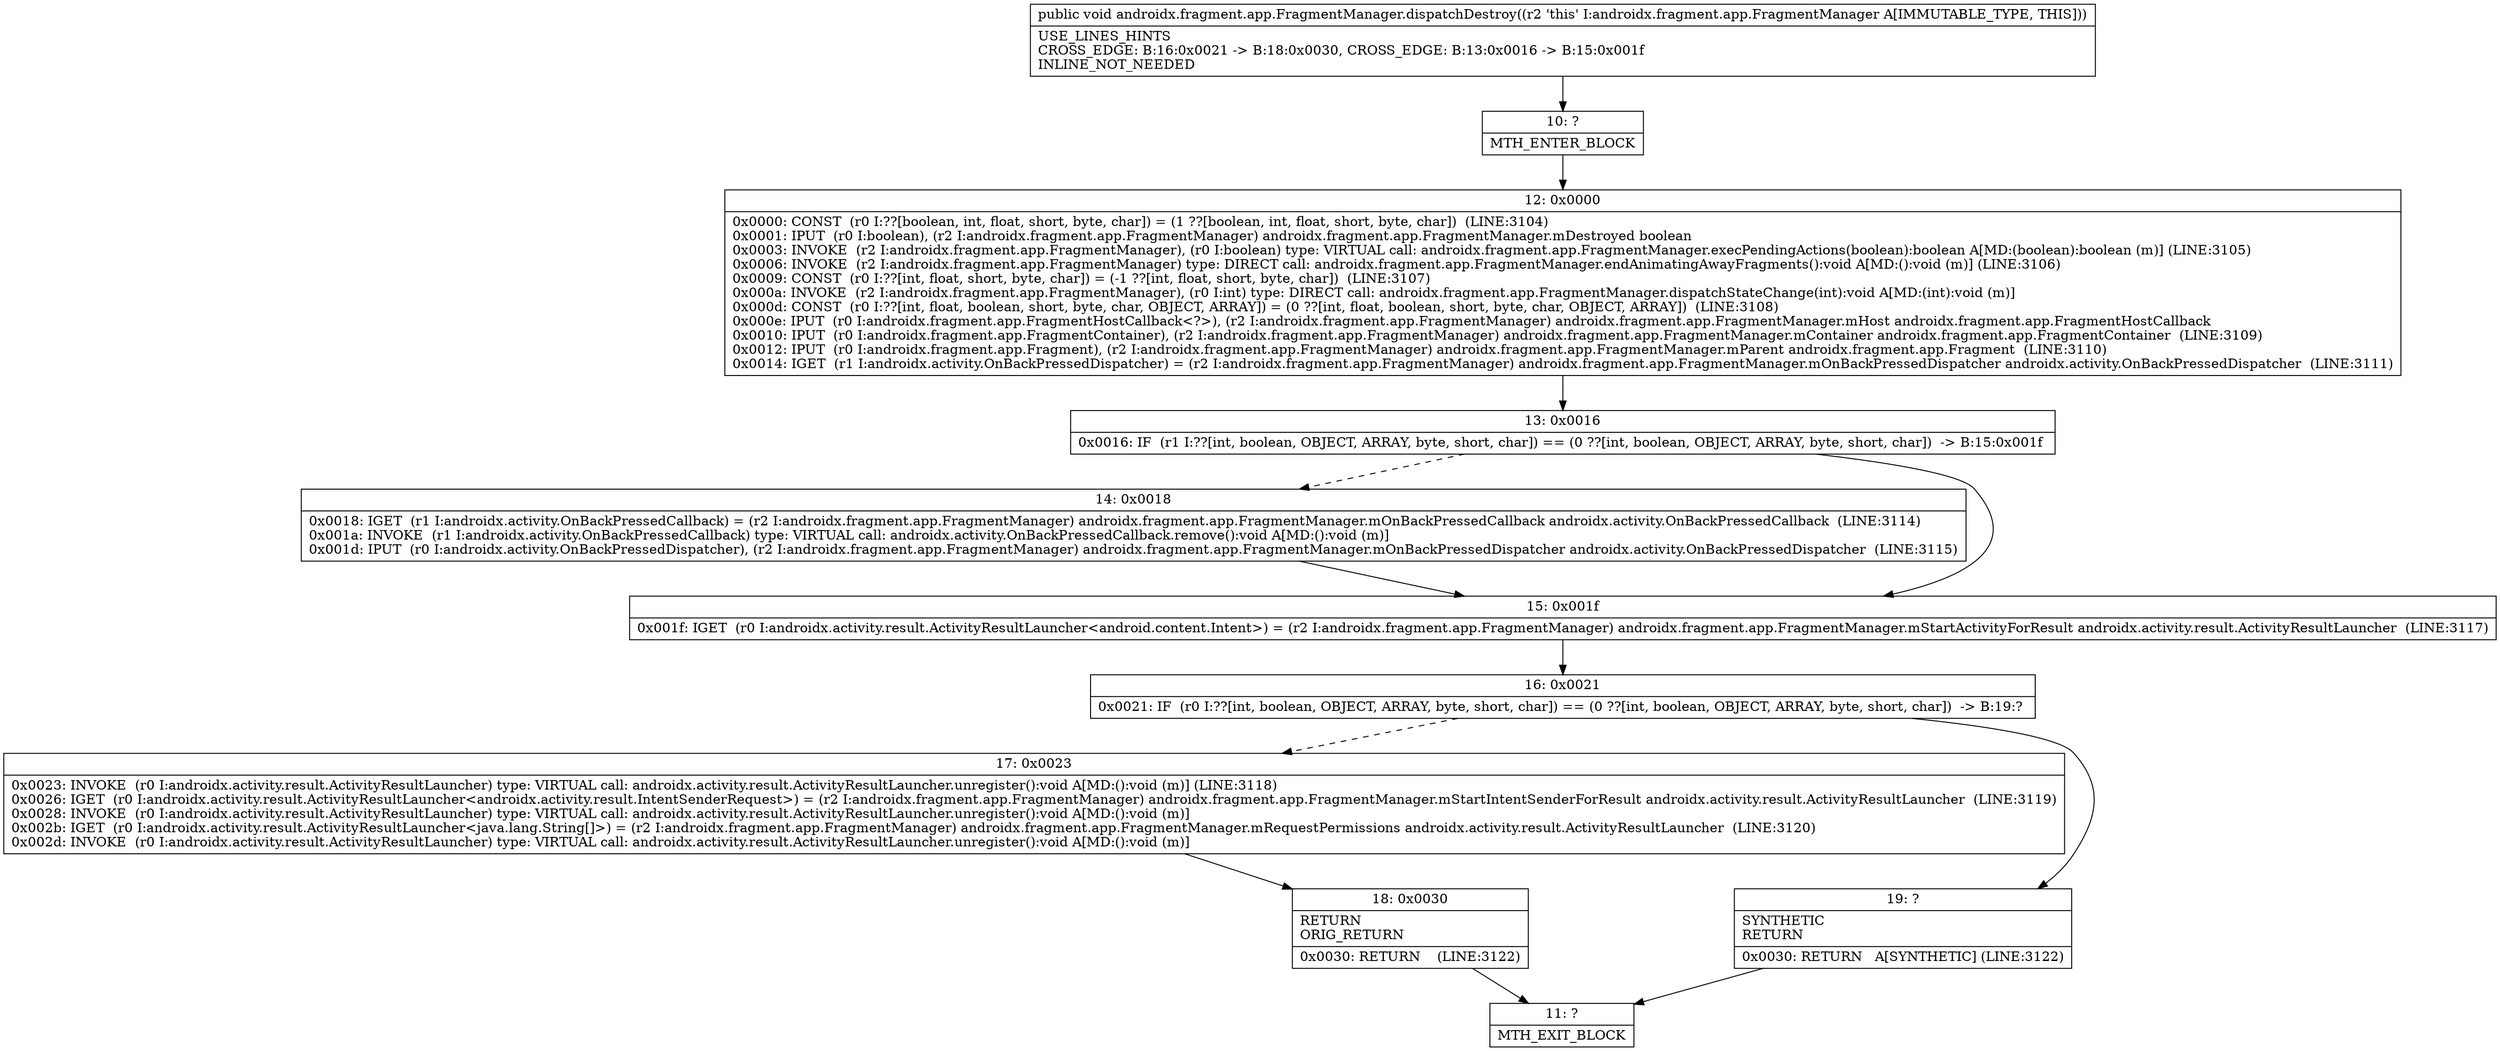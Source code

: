 digraph "CFG forandroidx.fragment.app.FragmentManager.dispatchDestroy()V" {
Node_10 [shape=record,label="{10\:\ ?|MTH_ENTER_BLOCK\l}"];
Node_12 [shape=record,label="{12\:\ 0x0000|0x0000: CONST  (r0 I:??[boolean, int, float, short, byte, char]) = (1 ??[boolean, int, float, short, byte, char])  (LINE:3104)\l0x0001: IPUT  (r0 I:boolean), (r2 I:androidx.fragment.app.FragmentManager) androidx.fragment.app.FragmentManager.mDestroyed boolean \l0x0003: INVOKE  (r2 I:androidx.fragment.app.FragmentManager), (r0 I:boolean) type: VIRTUAL call: androidx.fragment.app.FragmentManager.execPendingActions(boolean):boolean A[MD:(boolean):boolean (m)] (LINE:3105)\l0x0006: INVOKE  (r2 I:androidx.fragment.app.FragmentManager) type: DIRECT call: androidx.fragment.app.FragmentManager.endAnimatingAwayFragments():void A[MD:():void (m)] (LINE:3106)\l0x0009: CONST  (r0 I:??[int, float, short, byte, char]) = (\-1 ??[int, float, short, byte, char])  (LINE:3107)\l0x000a: INVOKE  (r2 I:androidx.fragment.app.FragmentManager), (r0 I:int) type: DIRECT call: androidx.fragment.app.FragmentManager.dispatchStateChange(int):void A[MD:(int):void (m)]\l0x000d: CONST  (r0 I:??[int, float, boolean, short, byte, char, OBJECT, ARRAY]) = (0 ??[int, float, boolean, short, byte, char, OBJECT, ARRAY])  (LINE:3108)\l0x000e: IPUT  (r0 I:androidx.fragment.app.FragmentHostCallback\<?\>), (r2 I:androidx.fragment.app.FragmentManager) androidx.fragment.app.FragmentManager.mHost androidx.fragment.app.FragmentHostCallback \l0x0010: IPUT  (r0 I:androidx.fragment.app.FragmentContainer), (r2 I:androidx.fragment.app.FragmentManager) androidx.fragment.app.FragmentManager.mContainer androidx.fragment.app.FragmentContainer  (LINE:3109)\l0x0012: IPUT  (r0 I:androidx.fragment.app.Fragment), (r2 I:androidx.fragment.app.FragmentManager) androidx.fragment.app.FragmentManager.mParent androidx.fragment.app.Fragment  (LINE:3110)\l0x0014: IGET  (r1 I:androidx.activity.OnBackPressedDispatcher) = (r2 I:androidx.fragment.app.FragmentManager) androidx.fragment.app.FragmentManager.mOnBackPressedDispatcher androidx.activity.OnBackPressedDispatcher  (LINE:3111)\l}"];
Node_13 [shape=record,label="{13\:\ 0x0016|0x0016: IF  (r1 I:??[int, boolean, OBJECT, ARRAY, byte, short, char]) == (0 ??[int, boolean, OBJECT, ARRAY, byte, short, char])  \-\> B:15:0x001f \l}"];
Node_14 [shape=record,label="{14\:\ 0x0018|0x0018: IGET  (r1 I:androidx.activity.OnBackPressedCallback) = (r2 I:androidx.fragment.app.FragmentManager) androidx.fragment.app.FragmentManager.mOnBackPressedCallback androidx.activity.OnBackPressedCallback  (LINE:3114)\l0x001a: INVOKE  (r1 I:androidx.activity.OnBackPressedCallback) type: VIRTUAL call: androidx.activity.OnBackPressedCallback.remove():void A[MD:():void (m)]\l0x001d: IPUT  (r0 I:androidx.activity.OnBackPressedDispatcher), (r2 I:androidx.fragment.app.FragmentManager) androidx.fragment.app.FragmentManager.mOnBackPressedDispatcher androidx.activity.OnBackPressedDispatcher  (LINE:3115)\l}"];
Node_15 [shape=record,label="{15\:\ 0x001f|0x001f: IGET  (r0 I:androidx.activity.result.ActivityResultLauncher\<android.content.Intent\>) = (r2 I:androidx.fragment.app.FragmentManager) androidx.fragment.app.FragmentManager.mStartActivityForResult androidx.activity.result.ActivityResultLauncher  (LINE:3117)\l}"];
Node_16 [shape=record,label="{16\:\ 0x0021|0x0021: IF  (r0 I:??[int, boolean, OBJECT, ARRAY, byte, short, char]) == (0 ??[int, boolean, OBJECT, ARRAY, byte, short, char])  \-\> B:19:? \l}"];
Node_17 [shape=record,label="{17\:\ 0x0023|0x0023: INVOKE  (r0 I:androidx.activity.result.ActivityResultLauncher) type: VIRTUAL call: androidx.activity.result.ActivityResultLauncher.unregister():void A[MD:():void (m)] (LINE:3118)\l0x0026: IGET  (r0 I:androidx.activity.result.ActivityResultLauncher\<androidx.activity.result.IntentSenderRequest\>) = (r2 I:androidx.fragment.app.FragmentManager) androidx.fragment.app.FragmentManager.mStartIntentSenderForResult androidx.activity.result.ActivityResultLauncher  (LINE:3119)\l0x0028: INVOKE  (r0 I:androidx.activity.result.ActivityResultLauncher) type: VIRTUAL call: androidx.activity.result.ActivityResultLauncher.unregister():void A[MD:():void (m)]\l0x002b: IGET  (r0 I:androidx.activity.result.ActivityResultLauncher\<java.lang.String[]\>) = (r2 I:androidx.fragment.app.FragmentManager) androidx.fragment.app.FragmentManager.mRequestPermissions androidx.activity.result.ActivityResultLauncher  (LINE:3120)\l0x002d: INVOKE  (r0 I:androidx.activity.result.ActivityResultLauncher) type: VIRTUAL call: androidx.activity.result.ActivityResultLauncher.unregister():void A[MD:():void (m)]\l}"];
Node_18 [shape=record,label="{18\:\ 0x0030|RETURN\lORIG_RETURN\l|0x0030: RETURN    (LINE:3122)\l}"];
Node_11 [shape=record,label="{11\:\ ?|MTH_EXIT_BLOCK\l}"];
Node_19 [shape=record,label="{19\:\ ?|SYNTHETIC\lRETURN\l|0x0030: RETURN   A[SYNTHETIC] (LINE:3122)\l}"];
MethodNode[shape=record,label="{public void androidx.fragment.app.FragmentManager.dispatchDestroy((r2 'this' I:androidx.fragment.app.FragmentManager A[IMMUTABLE_TYPE, THIS]))  | USE_LINES_HINTS\lCROSS_EDGE: B:16:0x0021 \-\> B:18:0x0030, CROSS_EDGE: B:13:0x0016 \-\> B:15:0x001f\lINLINE_NOT_NEEDED\l}"];
MethodNode -> Node_10;Node_10 -> Node_12;
Node_12 -> Node_13;
Node_13 -> Node_14[style=dashed];
Node_13 -> Node_15;
Node_14 -> Node_15;
Node_15 -> Node_16;
Node_16 -> Node_17[style=dashed];
Node_16 -> Node_19;
Node_17 -> Node_18;
Node_18 -> Node_11;
Node_19 -> Node_11;
}

